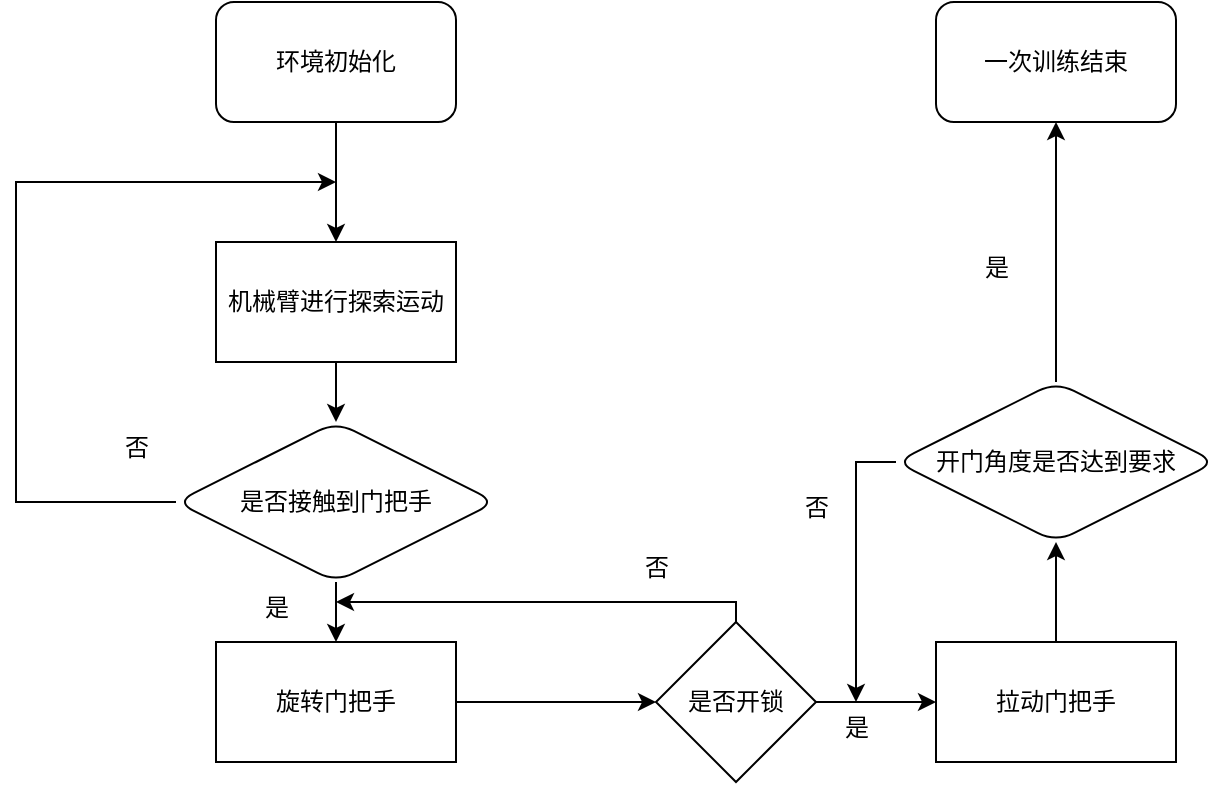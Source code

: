 <mxfile version="21.2.3" type="github">
  <diagram name="第 1 页" id="FzipwMltVwUrORJ1u5Cr">
    <mxGraphModel dx="794" dy="508" grid="1" gridSize="10" guides="1" tooltips="1" connect="1" arrows="1" fold="1" page="1" pageScale="1" pageWidth="827" pageHeight="1169" math="0" shadow="0">
      <root>
        <mxCell id="0" />
        <mxCell id="1" parent="0" />
        <mxCell id="05DkX0E72e1qJp_WBwRm-12" value="" style="edgeStyle=orthogonalEdgeStyle;rounded=0;orthogonalLoop=1;jettySize=auto;html=1;" parent="1" source="05DkX0E72e1qJp_WBwRm-1" target="05DkX0E72e1qJp_WBwRm-11" edge="1">
          <mxGeometry relative="1" as="geometry" />
        </mxCell>
        <mxCell id="05DkX0E72e1qJp_WBwRm-1" value="环境初始化" style="rounded=1;whiteSpace=wrap;html=1;" parent="1" vertex="1">
          <mxGeometry x="300" y="100" width="120" height="60" as="geometry" />
        </mxCell>
        <mxCell id="05DkX0E72e1qJp_WBwRm-15" style="edgeStyle=orthogonalEdgeStyle;rounded=0;orthogonalLoop=1;jettySize=auto;html=1;exitX=0;exitY=0.5;exitDx=0;exitDy=0;" parent="1" source="05DkX0E72e1qJp_WBwRm-8" edge="1">
          <mxGeometry relative="1" as="geometry">
            <mxPoint x="360" y="190" as="targetPoint" />
            <Array as="points">
              <mxPoint x="200" y="350" />
              <mxPoint x="200" y="190" />
            </Array>
          </mxGeometry>
        </mxCell>
        <mxCell id="05DkX0E72e1qJp_WBwRm-18" value="" style="edgeStyle=orthogonalEdgeStyle;rounded=0;orthogonalLoop=1;jettySize=auto;html=1;" parent="1" source="05DkX0E72e1qJp_WBwRm-8" target="05DkX0E72e1qJp_WBwRm-17" edge="1">
          <mxGeometry relative="1" as="geometry" />
        </mxCell>
        <mxCell id="05DkX0E72e1qJp_WBwRm-8" value="是否接触到门把手" style="rhombus;whiteSpace=wrap;html=1;rounded=1;" parent="1" vertex="1">
          <mxGeometry x="280" y="310" width="160" height="80" as="geometry" />
        </mxCell>
        <mxCell id="05DkX0E72e1qJp_WBwRm-13" value="" style="edgeStyle=orthogonalEdgeStyle;rounded=0;orthogonalLoop=1;jettySize=auto;html=1;" parent="1" source="05DkX0E72e1qJp_WBwRm-11" target="05DkX0E72e1qJp_WBwRm-8" edge="1">
          <mxGeometry relative="1" as="geometry" />
        </mxCell>
        <mxCell id="05DkX0E72e1qJp_WBwRm-11" value="机械臂进行探索运动" style="rounded=0;whiteSpace=wrap;html=1;" parent="1" vertex="1">
          <mxGeometry x="300" y="220" width="120" height="60" as="geometry" />
        </mxCell>
        <mxCell id="05DkX0E72e1qJp_WBwRm-16" value="否" style="text;html=1;align=center;verticalAlign=middle;resizable=0;points=[];autosize=1;strokeColor=none;fillColor=none;" parent="1" vertex="1">
          <mxGeometry x="240" y="308" width="40" height="30" as="geometry" />
        </mxCell>
        <mxCell id="05DkX0E72e1qJp_WBwRm-20" value="" style="edgeStyle=orthogonalEdgeStyle;rounded=0;orthogonalLoop=1;jettySize=auto;html=1;" parent="1" source="05DkX0E72e1qJp_WBwRm-17" target="05DkX0E72e1qJp_WBwRm-19" edge="1">
          <mxGeometry relative="1" as="geometry" />
        </mxCell>
        <mxCell id="05DkX0E72e1qJp_WBwRm-17" value="旋转门把手" style="rounded=0;whiteSpace=wrap;html=1;" parent="1" vertex="1">
          <mxGeometry x="300" y="420" width="120" height="60" as="geometry" />
        </mxCell>
        <mxCell id="05DkX0E72e1qJp_WBwRm-22" style="edgeStyle=orthogonalEdgeStyle;rounded=0;orthogonalLoop=1;jettySize=auto;html=1;exitX=0.5;exitY=0;exitDx=0;exitDy=0;" parent="1" source="05DkX0E72e1qJp_WBwRm-19" edge="1">
          <mxGeometry relative="1" as="geometry">
            <mxPoint x="360" y="400" as="targetPoint" />
            <Array as="points">
              <mxPoint x="560" y="400" />
              <mxPoint x="460" y="400" />
            </Array>
          </mxGeometry>
        </mxCell>
        <mxCell id="05DkX0E72e1qJp_WBwRm-25" value="" style="edgeStyle=orthogonalEdgeStyle;rounded=0;orthogonalLoop=1;jettySize=auto;html=1;" parent="1" source="05DkX0E72e1qJp_WBwRm-19" target="05DkX0E72e1qJp_WBwRm-24" edge="1">
          <mxGeometry relative="1" as="geometry" />
        </mxCell>
        <mxCell id="05DkX0E72e1qJp_WBwRm-19" value="是否开锁" style="rhombus;whiteSpace=wrap;html=1;rounded=0;" parent="1" vertex="1">
          <mxGeometry x="520" y="410" width="80" height="80" as="geometry" />
        </mxCell>
        <mxCell id="05DkX0E72e1qJp_WBwRm-23" value="否" style="text;html=1;align=center;verticalAlign=middle;resizable=0;points=[];autosize=1;strokeColor=none;fillColor=none;" parent="1" vertex="1">
          <mxGeometry x="500" y="368" width="40" height="30" as="geometry" />
        </mxCell>
        <mxCell id="05DkX0E72e1qJp_WBwRm-27" value="" style="edgeStyle=orthogonalEdgeStyle;rounded=0;orthogonalLoop=1;jettySize=auto;html=1;" parent="1" source="05DkX0E72e1qJp_WBwRm-24" target="05DkX0E72e1qJp_WBwRm-26" edge="1">
          <mxGeometry relative="1" as="geometry" />
        </mxCell>
        <mxCell id="05DkX0E72e1qJp_WBwRm-24" value="拉动门把手" style="whiteSpace=wrap;html=1;rounded=0;" parent="1" vertex="1">
          <mxGeometry x="660" y="420" width="120" height="60" as="geometry" />
        </mxCell>
        <mxCell id="05DkX0E72e1qJp_WBwRm-30" style="edgeStyle=orthogonalEdgeStyle;rounded=0;orthogonalLoop=1;jettySize=auto;html=1;exitX=0;exitY=0.5;exitDx=0;exitDy=0;" parent="1" source="05DkX0E72e1qJp_WBwRm-26" edge="1">
          <mxGeometry relative="1" as="geometry">
            <mxPoint x="620" y="450" as="targetPoint" />
          </mxGeometry>
        </mxCell>
        <mxCell id="05DkX0E72e1qJp_WBwRm-33" style="edgeStyle=orthogonalEdgeStyle;rounded=0;orthogonalLoop=1;jettySize=auto;html=1;exitX=0.5;exitY=0;exitDx=0;exitDy=0;" parent="1" source="05DkX0E72e1qJp_WBwRm-26" target="05DkX0E72e1qJp_WBwRm-34" edge="1">
          <mxGeometry relative="1" as="geometry">
            <mxPoint x="720" y="180" as="targetPoint" />
          </mxGeometry>
        </mxCell>
        <mxCell id="05DkX0E72e1qJp_WBwRm-26" value="开门角度是否达到要求" style="rhombus;whiteSpace=wrap;html=1;rounded=1;" parent="1" vertex="1">
          <mxGeometry x="640" y="290" width="160" height="80" as="geometry" />
        </mxCell>
        <mxCell id="05DkX0E72e1qJp_WBwRm-32" value="否" style="text;html=1;align=center;verticalAlign=middle;resizable=0;points=[];autosize=1;strokeColor=none;fillColor=none;" parent="1" vertex="1">
          <mxGeometry x="580" y="338" width="40" height="30" as="geometry" />
        </mxCell>
        <mxCell id="05DkX0E72e1qJp_WBwRm-34" value="一次训练结束" style="rounded=1;whiteSpace=wrap;html=1;" parent="1" vertex="1">
          <mxGeometry x="660" y="100" width="120" height="60" as="geometry" />
        </mxCell>
        <mxCell id="05DkX0E72e1qJp_WBwRm-35" value="是" style="text;html=1;align=center;verticalAlign=middle;resizable=0;points=[];autosize=1;strokeColor=none;fillColor=none;" parent="1" vertex="1">
          <mxGeometry x="670" y="218" width="40" height="30" as="geometry" />
        </mxCell>
        <mxCell id="05DkX0E72e1qJp_WBwRm-36" value="是" style="text;html=1;align=center;verticalAlign=middle;resizable=0;points=[];autosize=1;strokeColor=none;fillColor=none;" parent="1" vertex="1">
          <mxGeometry x="600" y="448" width="40" height="30" as="geometry" />
        </mxCell>
        <mxCell id="05DkX0E72e1qJp_WBwRm-37" value="是" style="text;html=1;align=center;verticalAlign=middle;resizable=0;points=[];autosize=1;strokeColor=none;fillColor=none;" parent="1" vertex="1">
          <mxGeometry x="310" y="388" width="40" height="30" as="geometry" />
        </mxCell>
      </root>
    </mxGraphModel>
  </diagram>
</mxfile>
